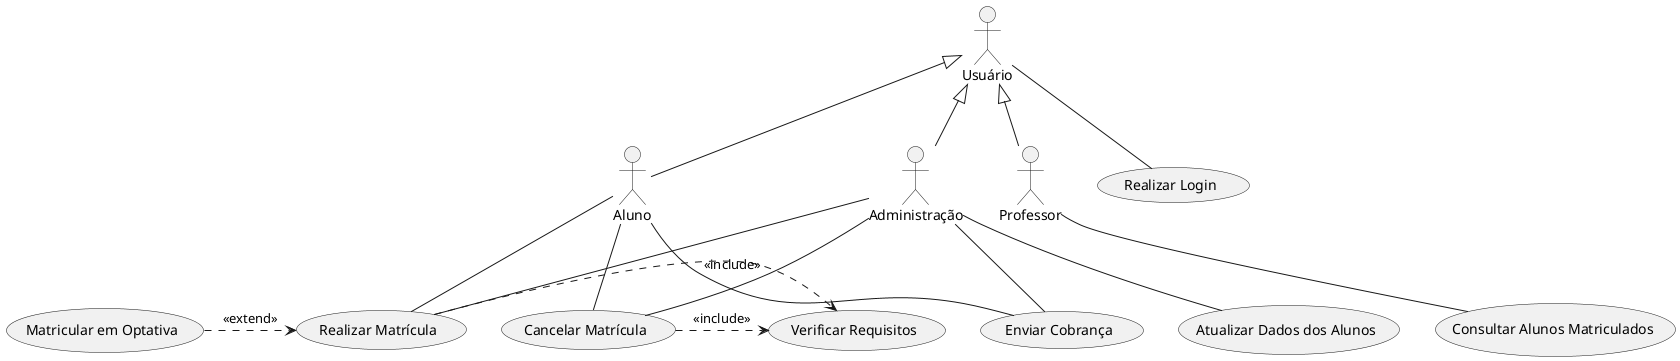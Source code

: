 @startuml
'https://plantuml.com/use-case-diagram

:Usuário: <|-- :Aluno:
:Usuário: <|-- :Professor:
:Usuário: <|-- :Administração:

:Usuário: -- (Realizar Login)

:Administração: -- (Realizar Matrícula)
:Administração: -- (Cancelar Matrícula)
:Administração: -- (Atualizar Dados dos Alunos)
:Administração: -- (Enviar Cobrança)

:Aluno: -- (Realizar Matrícula)
:Aluno: -- (Cancelar Matrícula)
:Aluno: -- (Enviar Cobrança)

:Professor: -- (Consultar Alunos Matriculados)

(Matricular em Optativa) .> (Realizar Matrícula) : <<extend>>
(Realizar Matrícula) .> (Verificar Requisitos) : <<include>>
(Cancelar Matrícula) .> (Verificar Requisitos) : <<include>>

@enduml
